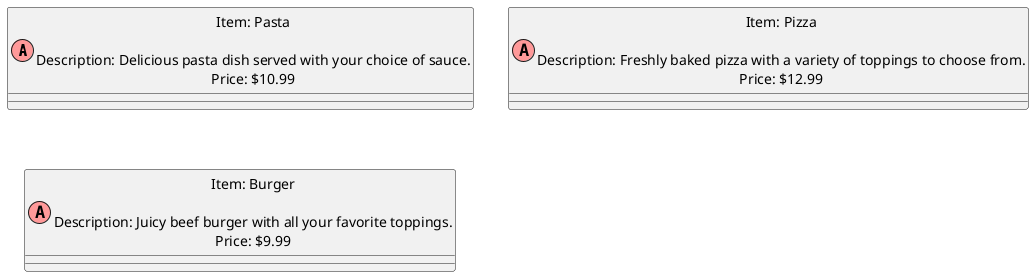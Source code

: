 @startuml menu_customize_item

!define ITEM_COLOR #99CC99
!define ADD_COLOR #99FF99
!define REMOVE_COLOR #FF9999

!define ITEM(item, label, description, price) class item as "Item: label\n\nDescription: description\nPrice: $price" << (F,ITEM_COLOR) >>
!define ADD(item, ingredient) class item as "Add: ingredient" << (A,ADD_COLOR) >>
!define REMOVE(item, ingredient) class item as "Remove: ingredient" << (A,REMOVE_COLOR) >>

ITEM(pasta, Pasta, "Delicious pasta dish served with your choice of sauce.", 10.99)
ADD(pasta, Extra Cheese)
ADD(pasta, Grilled Chicken)
REMOVE(pasta, Onions)
REMOVE(pasta, Mushrooms)

ITEM(pizza, Pizza, "Freshly baked pizza with a variety of toppings to choose from.", 12.99)
ADD(pizza, Extra Pepperoni)
ADD(pizza, Black Olives)
REMOVE(pizza, Green Peppers)
REMOVE(pizza, Ham)

ITEM(burger, Burger, "Juicy beef burger with all your favorite toppings.", 9.99)
ADD(burger, Bacon)
ADD(burger, Avocado)
REMOVE(burger, Pickles)
REMOVE(burger, Tomato)

@enduml
